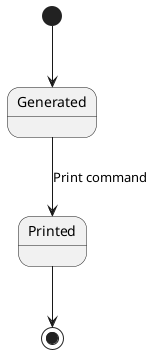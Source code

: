 @startuml
' State Chart: Receipt
[*] --> Generated
Generated --> Printed : Print command
Printed --> [*]
@enduml
